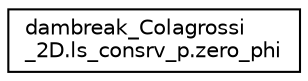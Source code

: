 digraph "Graphical Class Hierarchy"
{
 // LATEX_PDF_SIZE
  edge [fontname="Helvetica",fontsize="10",labelfontname="Helvetica",labelfontsize="10"];
  node [fontname="Helvetica",fontsize="10",shape=record];
  rankdir="LR";
  Node0 [label="dambreak_Colagrossi\l_2D.ls_consrv_p.zero_phi",height=0.2,width=0.4,color="black", fillcolor="white", style="filled",URL="$classdambreak__Colagrossi__2D_1_1ls__consrv__p_1_1zero__phi.html",tooltip=" "];
}
